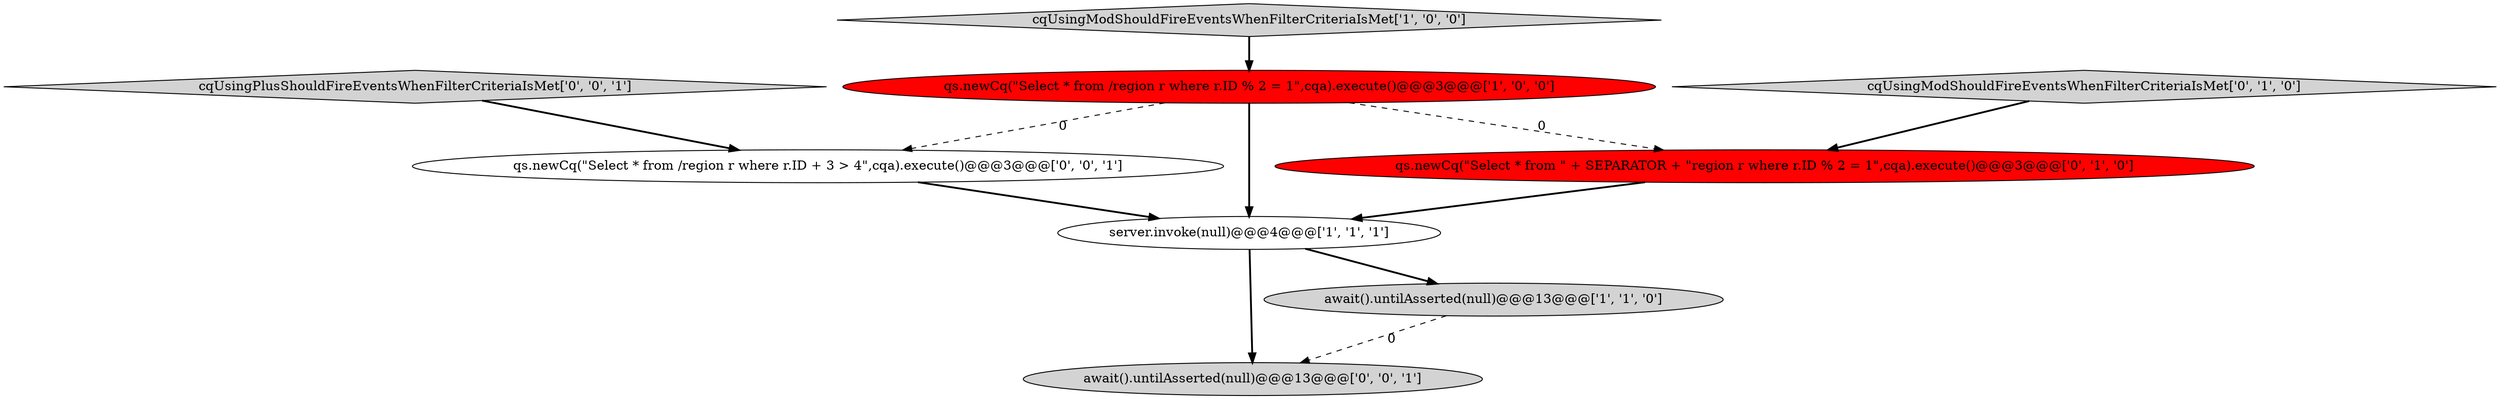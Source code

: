 digraph {
0 [style = filled, label = "qs.newCq(\"Select * from /region r where r.ID % 2 = 1\",cqa).execute()@@@3@@@['1', '0', '0']", fillcolor = red, shape = ellipse image = "AAA1AAABBB1BBB"];
8 [style = filled, label = "cqUsingPlusShouldFireEventsWhenFilterCriteriaIsMet['0', '0', '1']", fillcolor = lightgray, shape = diamond image = "AAA0AAABBB3BBB"];
5 [style = filled, label = "cqUsingModShouldFireEventsWhenFilterCriteriaIsMet['0', '1', '0']", fillcolor = lightgray, shape = diamond image = "AAA0AAABBB2BBB"];
7 [style = filled, label = "await().untilAsserted(null)@@@13@@@['0', '0', '1']", fillcolor = lightgray, shape = ellipse image = "AAA0AAABBB3BBB"];
4 [style = filled, label = "qs.newCq(\"Select * from \" + SEPARATOR + \"region r where r.ID % 2 = 1\",cqa).execute()@@@3@@@['0', '1', '0']", fillcolor = red, shape = ellipse image = "AAA1AAABBB2BBB"];
2 [style = filled, label = "server.invoke(null)@@@4@@@['1', '1', '1']", fillcolor = white, shape = ellipse image = "AAA0AAABBB1BBB"];
6 [style = filled, label = "qs.newCq(\"Select * from /region r where r.ID + 3 > 4\",cqa).execute()@@@3@@@['0', '0', '1']", fillcolor = white, shape = ellipse image = "AAA0AAABBB3BBB"];
1 [style = filled, label = "cqUsingModShouldFireEventsWhenFilterCriteriaIsMet['1', '0', '0']", fillcolor = lightgray, shape = diamond image = "AAA0AAABBB1BBB"];
3 [style = filled, label = "await().untilAsserted(null)@@@13@@@['1', '1', '0']", fillcolor = lightgray, shape = ellipse image = "AAA0AAABBB1BBB"];
8->6 [style = bold, label=""];
0->4 [style = dashed, label="0"];
0->6 [style = dashed, label="0"];
1->0 [style = bold, label=""];
4->2 [style = bold, label=""];
2->7 [style = bold, label=""];
3->7 [style = dashed, label="0"];
5->4 [style = bold, label=""];
2->3 [style = bold, label=""];
0->2 [style = bold, label=""];
6->2 [style = bold, label=""];
}
